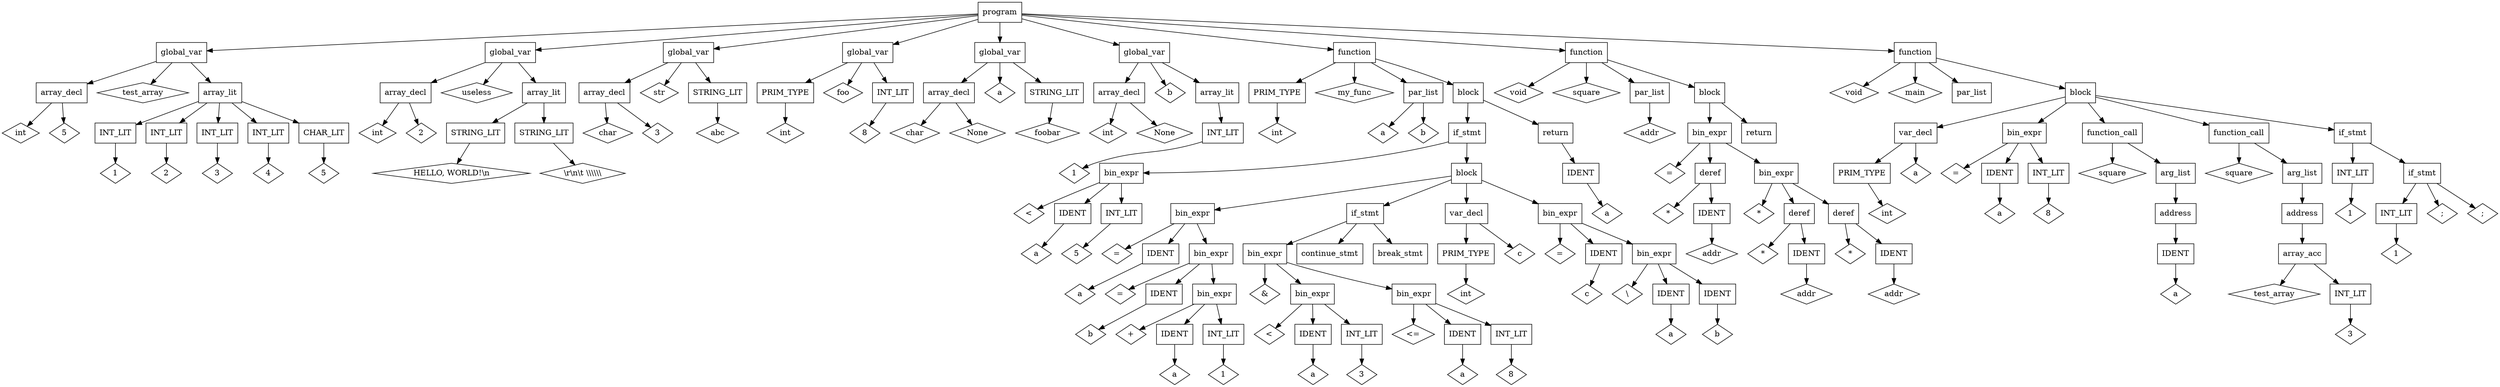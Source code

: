 digraph parse_tree {
    node [shape = box];
    node0 [label = "program"]
    node0 -> node1
    node0 -> node2
    node0 -> node3
    node0 -> node4
    node0 -> node5
    node0 -> node6
    node0 -> node7
    node0 -> node8
    node0 -> node9
    node1 [label = "global_var"]
    node1 -> node10
    node1 -> node11
    node1 -> node12
    node10 [label = "array_decl"]
    node10 -> node13
    node10 -> node14
    node13 [label = "int", shape = "diamond"]
    node14 [label = "5", shape = "diamond"]
    node11 [label = "test_array", shape = "diamond"]
    node12 [label = "array_lit"]
    node12 -> node15
    node12 -> node16
    node12 -> node17
    node12 -> node18
    node12 -> node19
    node15 [label = "INT_LIT"]
    node15 -> node20
    node20 [label = "1", shape = "diamond"]
    node16 [label = "INT_LIT"]
    node16 -> node21
    node21 [label = "2", shape = "diamond"]
    node17 [label = "INT_LIT"]
    node17 -> node22
    node22 [label = "3", shape = "diamond"]
    node18 [label = "INT_LIT"]
    node18 -> node23
    node23 [label = "4", shape = "diamond"]
    node19 [label = "CHAR_LIT"]
    node19 -> node24
    node24 [label = "5", shape = "diamond"]
    node2 [label = "global_var"]
    node2 -> node25
    node2 -> node26
    node2 -> node27
    node25 [label = "array_decl"]
    node25 -> node28
    node25 -> node29
    node28 [label = "int", shape = "diamond"]
    node29 [label = "2", shape = "diamond"]
    node26 [label = "useless", shape = "diamond"]
    node27 [label = "array_lit"]
    node27 -> node30
    node27 -> node31
    node30 [label = "STRING_LIT"]
    node30 -> node32
    node32 [label = "HELLO, WORLD!\\n", shape = "diamond"]
    node31 [label = "STRING_LIT"]
    node31 -> node33
    node33 [label = "\\r\\n\\t \\\\\\\\\\\\", shape = "diamond"]
    node3 [label = "global_var"]
    node3 -> node34
    node3 -> node35
    node3 -> node36
    node34 [label = "array_decl"]
    node34 -> node37
    node34 -> node38
    node37 [label = "char", shape = "diamond"]
    node38 [label = "3", shape = "diamond"]
    node35 [label = "str", shape = "diamond"]
    node36 [label = "STRING_LIT"]
    node36 -> node39
    node39 [label = "abc", shape = "diamond"]
    node4 [label = "global_var"]
    node4 -> node40
    node4 -> node41
    node4 -> node42
    node40 [label = "PRIM_TYPE"]
    node40 -> node43
    node43 [label = "int", shape = "diamond"]
    node41 [label = "foo", shape = "diamond"]
    node42 [label = "INT_LIT"]
    node42 -> node44
    node44 [label = "8", shape = "diamond"]
    node5 [label = "global_var"]
    node5 -> node45
    node5 -> node46
    node5 -> node47
    node45 [label = "array_decl"]
    node45 -> node48
    node45 -> node49
    node48 [label = "char", shape = "diamond"]
    node49 [label = "None", shape = "diamond"]
    node46 [label = "a", shape = "diamond"]
    node47 [label = "STRING_LIT"]
    node47 -> node50
    node50 [label = "foobar", shape = "diamond"]
    node6 [label = "global_var"]
    node6 -> node51
    node6 -> node52
    node6 -> node53
    node51 [label = "array_decl"]
    node51 -> node54
    node51 -> node55
    node54 [label = "int", shape = "diamond"]
    node55 [label = "None", shape = "diamond"]
    node52 [label = "b", shape = "diamond"]
    node53 [label = "array_lit"]
    node53 -> node56
    node56 [label = "INT_LIT"]
    node56 -> node57
    node57 [label = "1", shape = "diamond"]
    node7 [label = "function"]
    node7 -> node58
    node7 -> node59
    node7 -> node60
    node7 -> node61
    node58 [label = "PRIM_TYPE"]
    node58 -> node62
    node62 [label = "int", shape = "diamond"]
    node59 [label = "my_func", shape = "diamond"]
    node60 [label = "par_list"]
    node60 -> node63
    node60 -> node64
    node63 [label = "a", shape = "diamond"]
    node64 [label = "b", shape = "diamond"]
    node61 [label = "block"]
    node61 -> node65
    node61 -> node66
    node65 [label = "if_stmt"]
    node65 -> node67
    node65 -> node68
    node67 [label = "bin_expr"]
    node67 -> node69
    node67 -> node70
    node67 -> node71
    node69 [label = "<", shape = "diamond"]
    node70 [label = "IDENT"]
    node70 -> node72
    node72 [label = "a", shape = "diamond"]
    node71 [label = "INT_LIT"]
    node71 -> node73
    node73 [label = "5", shape = "diamond"]
    node68 [label = "block"]
    node68 -> node74
    node68 -> node75
    node68 -> node76
    node68 -> node77
    node74 [label = "bin_expr"]
    node74 -> node78
    node74 -> node79
    node74 -> node80
    node78 [label = "=", shape = "diamond"]
    node79 [label = "IDENT"]
    node79 -> node81
    node81 [label = "a", shape = "diamond"]
    node80 [label = "bin_expr"]
    node80 -> node82
    node80 -> node83
    node80 -> node84
    node82 [label = "=", shape = "diamond"]
    node83 [label = "IDENT"]
    node83 -> node85
    node85 [label = "b", shape = "diamond"]
    node84 [label = "bin_expr"]
    node84 -> node86
    node84 -> node87
    node84 -> node88
    node86 [label = "+", shape = "diamond"]
    node87 [label = "IDENT"]
    node87 -> node89
    node89 [label = "a", shape = "diamond"]
    node88 [label = "INT_LIT"]
    node88 -> node90
    node90 [label = "1", shape = "diamond"]
    node75 [label = "if_stmt"]
    node75 -> node91
    node75 -> node92
    node75 -> node93
    node91 [label = "bin_expr"]
    node91 -> node94
    node91 -> node95
    node91 -> node96
    node94 [label = "&", shape = "diamond"]
    node95 [label = "bin_expr"]
    node95 -> node97
    node95 -> node98
    node95 -> node99
    node97 [label = "<", shape = "diamond"]
    node98 [label = "IDENT"]
    node98 -> node100
    node100 [label = "a", shape = "diamond"]
    node99 [label = "INT_LIT"]
    node99 -> node101
    node101 [label = "3", shape = "diamond"]
    node96 [label = "bin_expr"]
    node96 -> node102
    node96 -> node103
    node96 -> node104
    node102 [label = "<=", shape = "diamond"]
    node103 [label = "IDENT"]
    node103 -> node105
    node105 [label = "a", shape = "diamond"]
    node104 [label = "INT_LIT"]
    node104 -> node106
    node106 [label = "8", shape = "diamond"]
    node92 [label = "continue_stmt"]
    node93 [label = "break_stmt"]
    node76 [label = "var_decl"]
    node76 -> node107
    node76 -> node108
    node107 [label = "PRIM_TYPE"]
    node107 -> node109
    node109 [label = "int", shape = "diamond"]
    node108 [label = "c", shape = "diamond"]
    node77 [label = "bin_expr"]
    node77 -> node110
    node77 -> node111
    node77 -> node112
    node110 [label = "=", shape = "diamond"]
    node111 [label = "IDENT"]
    node111 -> node113
    node113 [label = "c", shape = "diamond"]
    node112 [label = "bin_expr"]
    node112 -> node114
    node112 -> node115
    node112 -> node116
    node114 [label = "\\", shape = "diamond"]
    node115 [label = "IDENT"]
    node115 -> node117
    node117 [label = "a", shape = "diamond"]
    node116 [label = "IDENT"]
    node116 -> node118
    node118 [label = "b", shape = "diamond"]
    node66 [label = "return"]
    node66 -> node119
    node119 [label = "IDENT"]
    node119 -> node120
    node120 [label = "a", shape = "diamond"]
    node8 [label = "function"]
    node8 -> node121
    node8 -> node122
    node8 -> node123
    node8 -> node124
    node121 [label = "void", shape = "diamond"]
    node122 [label = "square", shape = "diamond"]
    node123 [label = "par_list"]
    node123 -> node125
    node125 [label = "addr", shape = "diamond"]
    node124 [label = "block"]
    node124 -> node126
    node124 -> node127
    node126 [label = "bin_expr"]
    node126 -> node128
    node126 -> node129
    node126 -> node130
    node128 [label = "=", shape = "diamond"]
    node129 [label = "deref"]
    node129 -> node131
    node129 -> node132
    node131 [label = "*", shape = "diamond"]
    node132 [label = "IDENT"]
    node132 -> node133
    node133 [label = "addr", shape = "diamond"]
    node130 [label = "bin_expr"]
    node130 -> node134
    node130 -> node135
    node130 -> node136
    node134 [label = "*", shape = "diamond"]
    node135 [label = "deref"]
    node135 -> node137
    node135 -> node138
    node137 [label = "*", shape = "diamond"]
    node138 [label = "IDENT"]
    node138 -> node139
    node139 [label = "addr", shape = "diamond"]
    node136 [label = "deref"]
    node136 -> node140
    node136 -> node141
    node140 [label = "*", shape = "diamond"]
    node141 [label = "IDENT"]
    node141 -> node142
    node142 [label = "addr", shape = "diamond"]
    node127 [label = "return"]
    node9 [label = "function"]
    node9 -> node143
    node9 -> node144
    node9 -> node145
    node9 -> node146
    node143 [label = "void", shape = "diamond"]
    node144 [label = "main", shape = "diamond"]
    node145 [label = "par_list"]
    node146 [label = "block"]
    node146 -> node147
    node146 -> node148
    node146 -> node149
    node146 -> node150
    node146 -> node151
    node147 [label = "var_decl"]
    node147 -> node152
    node147 -> node153
    node152 [label = "PRIM_TYPE"]
    node152 -> node154
    node154 [label = "int", shape = "diamond"]
    node153 [label = "a", shape = "diamond"]
    node148 [label = "bin_expr"]
    node148 -> node155
    node148 -> node156
    node148 -> node157
    node155 [label = "=", shape = "diamond"]
    node156 [label = "IDENT"]
    node156 -> node158
    node158 [label = "a", shape = "diamond"]
    node157 [label = "INT_LIT"]
    node157 -> node159
    node159 [label = "8", shape = "diamond"]
    node149 [label = "function_call"]
    node149 -> node160
    node149 -> node161
    node160 [label = "square", shape = "diamond"]
    node161 [label = "arg_list"]
    node161 -> node162
    node162 [label = "address"]
    node162 -> node163
    node163 [label = "IDENT"]
    node163 -> node164
    node164 [label = "a", shape = "diamond"]
    node150 [label = "function_call"]
    node150 -> node165
    node150 -> node166
    node165 [label = "square", shape = "diamond"]
    node166 [label = "arg_list"]
    node166 -> node167
    node167 [label = "address"]
    node167 -> node168
    node168 [label = "array_acc"]
    node168 -> node169
    node168 -> node170
    node169 [label = "test_array", shape = "diamond"]
    node170 [label = "INT_LIT"]
    node170 -> node171
    node171 [label = "3", shape = "diamond"]
    node151 [label = "if_stmt"]
    node151 -> node172
    node151 -> node173
    node172 [label = "INT_LIT"]
    node172 -> node174
    node174 [label = "1", shape = "diamond"]
    node173 [label = "if_stmt"]
    node173 -> node175
    node173 -> node176
    node173 -> node177
    node175 [label = "INT_LIT"]
    node175 -> node178
    node178 [label = "1", shape = "diamond"]
    node176 [label = ";", shape = "diamond"]
    node177 [label = ";", shape = "diamond"]
}
